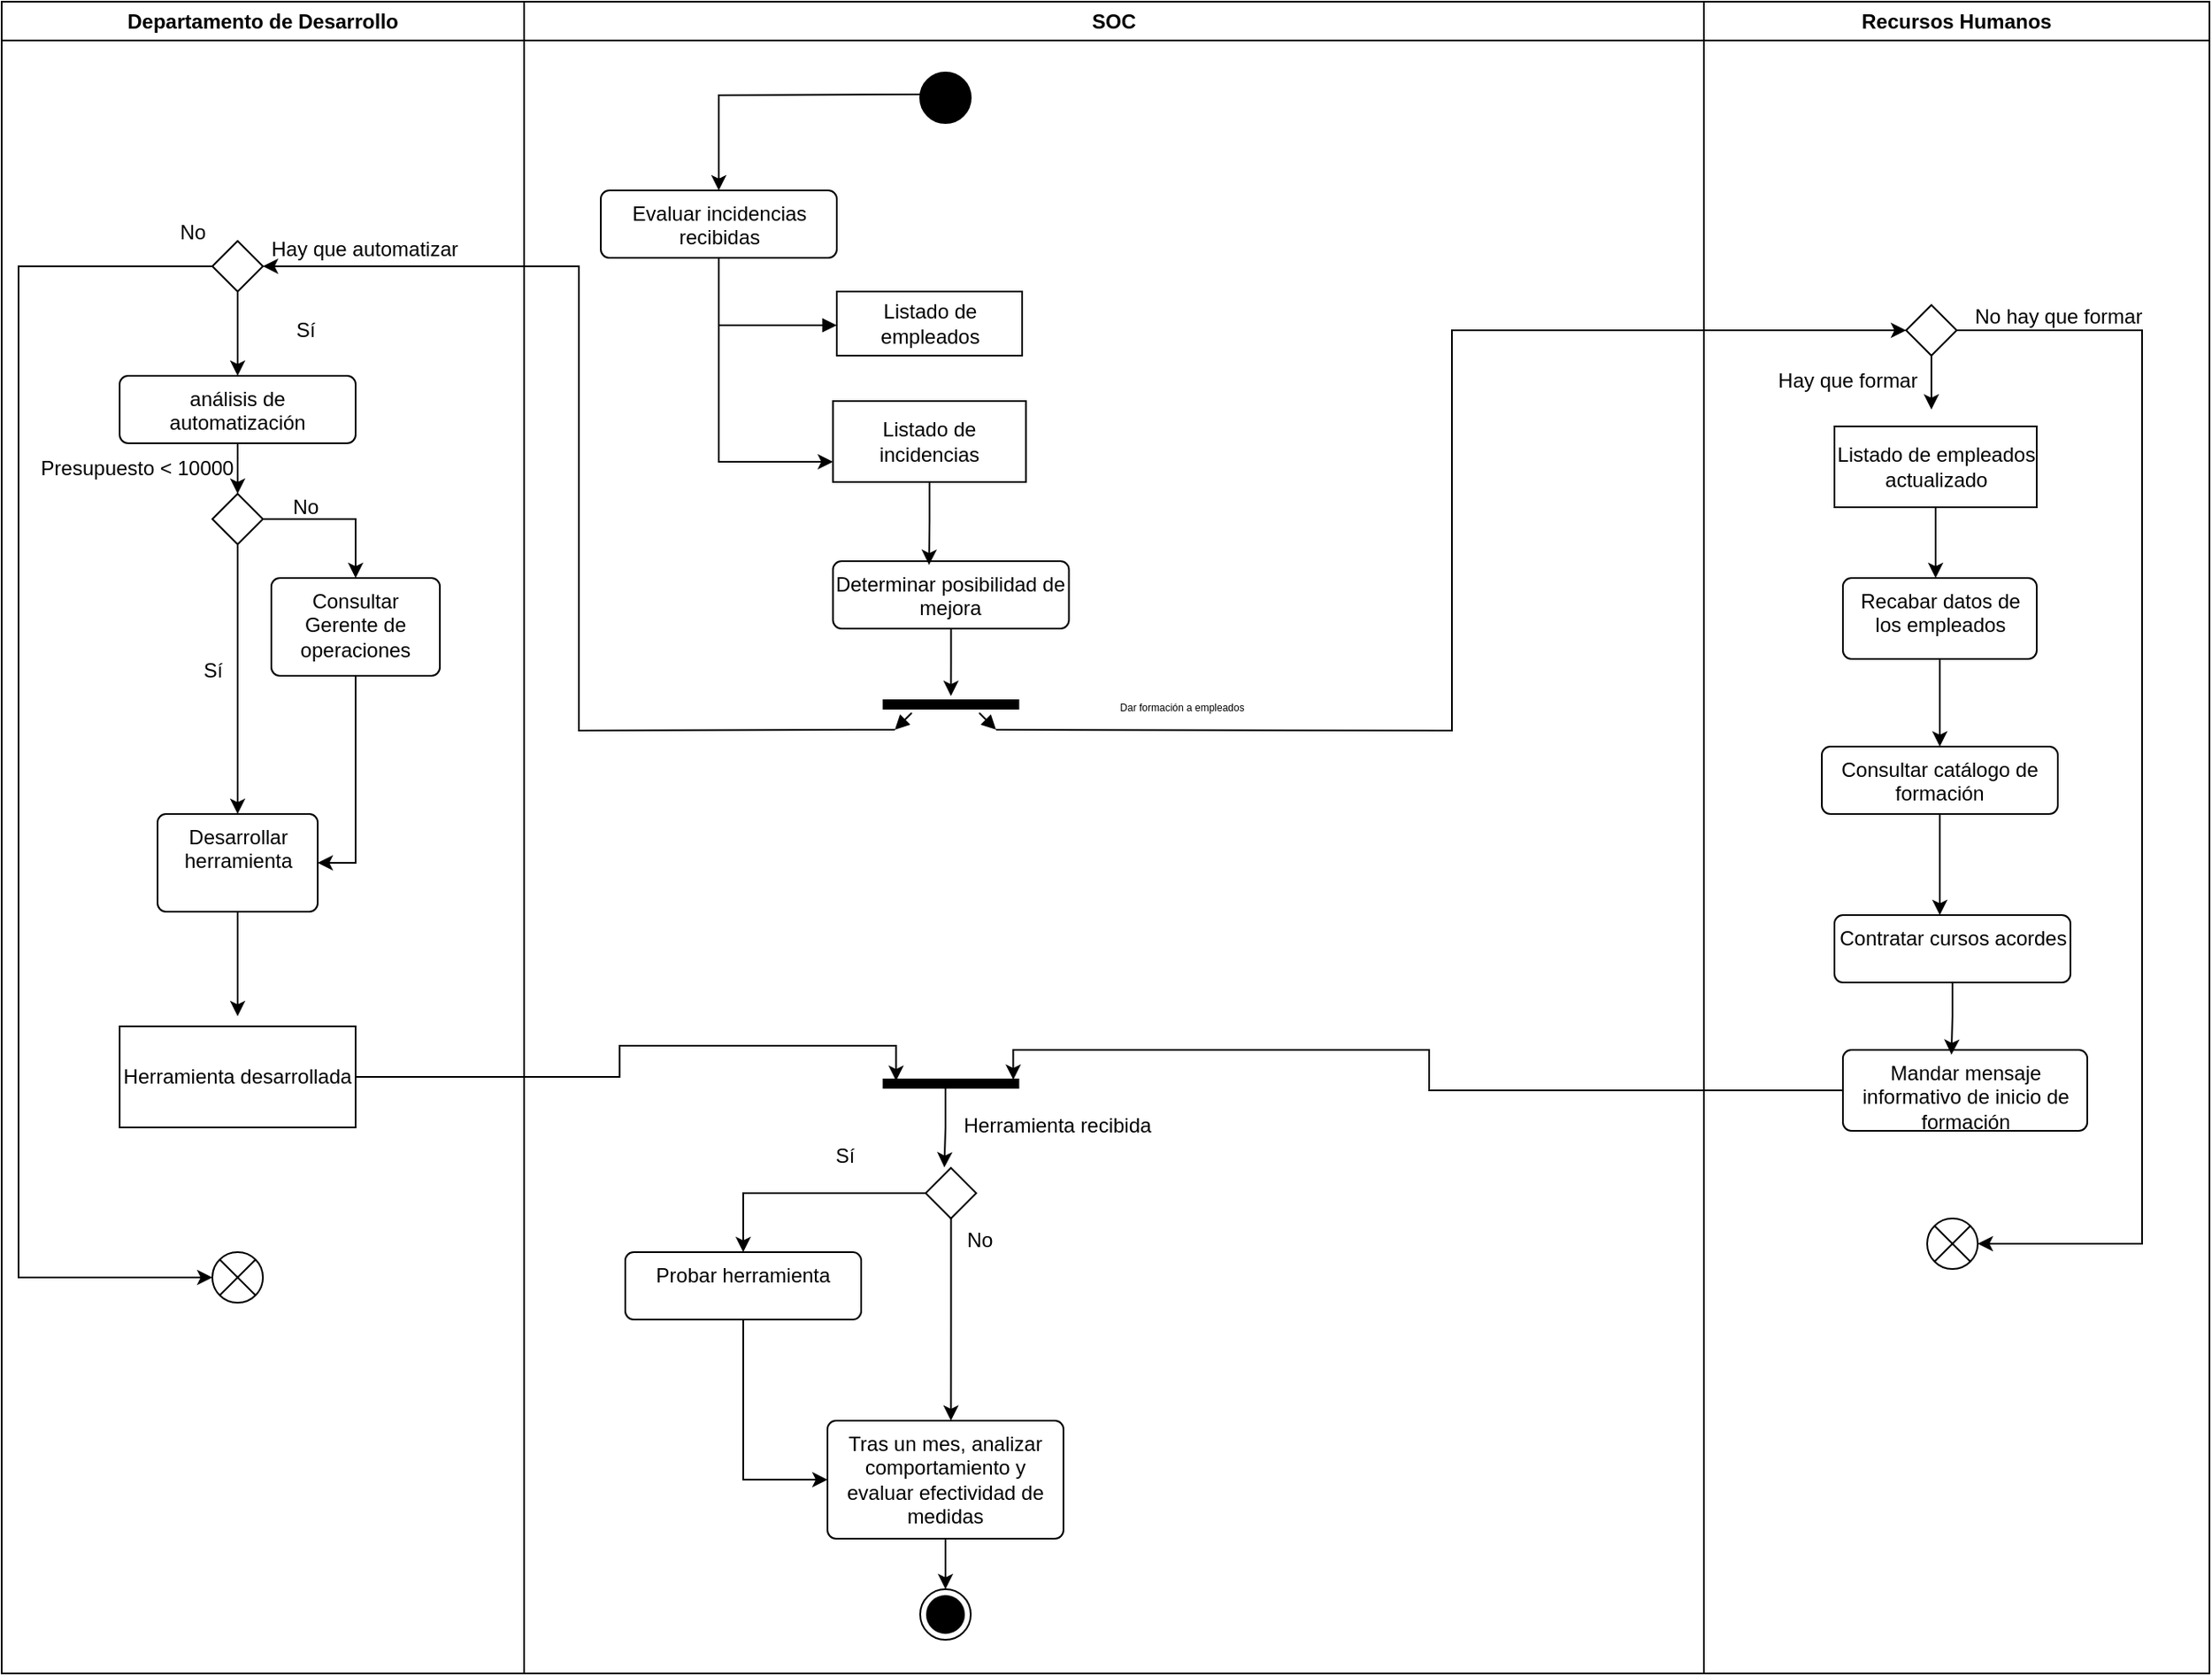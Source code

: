 <mxfile version="26.0.13">
  <diagram name="Page-1" id="e7e014a7-5840-1c2e-5031-d8a46d1fe8dd">
    <mxGraphModel dx="3502" dy="1178" grid="1" gridSize="10" guides="1" tooltips="1" connect="1" arrows="1" fold="1" page="1" pageScale="1" pageWidth="1169" pageHeight="826" background="none" math="0" shadow="0">
      <root>
        <mxCell id="0" />
        <mxCell id="1" parent="0" />
        <mxCell id="2" value="SOC" style="swimlane;whiteSpace=wrap" parent="1" vertex="1">
          <mxGeometry x="-10" y="128" width="700" height="992" as="geometry" />
        </mxCell>
        <mxCell id="DIddkETf8hI0wuYmJrWS-59" style="edgeStyle=orthogonalEdgeStyle;rounded=0;orthogonalLoop=1;jettySize=auto;html=1;entryX=0.5;entryY=0;entryDx=0;entryDy=0;" edge="1" parent="2" target="fPYJaFZdzipTab1vAfiD-42">
          <mxGeometry relative="1" as="geometry">
            <mxPoint x="235.0" y="55.0" as="sourcePoint" />
          </mxGeometry>
        </mxCell>
        <mxCell id="fPYJaFZdzipTab1vAfiD-103" style="edgeStyle=orthogonalEdgeStyle;rounded=0;orthogonalLoop=1;jettySize=auto;html=1;entryX=0;entryY=0.75;entryDx=0;entryDy=0;" parent="2" source="fPYJaFZdzipTab1vAfiD-42" target="fPYJaFZdzipTab1vAfiD-46" edge="1">
          <mxGeometry relative="1" as="geometry" />
        </mxCell>
        <mxCell id="fPYJaFZdzipTab1vAfiD-42" value="Evaluar incidencias recibidas&lt;div&gt;&lt;br&gt;&lt;/div&gt;" style="html=1;align=center;verticalAlign=top;rounded=1;absoluteArcSize=1;arcSize=10;dashed=0;whiteSpace=wrap;" parent="2" vertex="1">
          <mxGeometry x="45.5" y="112" width="140" height="40" as="geometry" />
        </mxCell>
        <mxCell id="fPYJaFZdzipTab1vAfiD-46" value="Listado de incidencias" style="html=1;align=center;verticalAlign=middle;rounded=0;absoluteArcSize=1;arcSize=10;dashed=0;whiteSpace=wrap;" parent="2" vertex="1">
          <mxGeometry x="183.25" y="237" width="114.5" height="48" as="geometry" />
        </mxCell>
        <mxCell id="fPYJaFZdzipTab1vAfiD-102" style="edgeStyle=orthogonalEdgeStyle;rounded=0;orthogonalLoop=1;jettySize=auto;html=1;entryX=0.5;entryY=0;entryDx=0;entryDy=0;" parent="2" source="fPYJaFZdzipTab1vAfiD-73" edge="1">
          <mxGeometry relative="1" as="geometry">
            <mxPoint x="253.25" y="412" as="targetPoint" />
          </mxGeometry>
        </mxCell>
        <mxCell id="fPYJaFZdzipTab1vAfiD-73" value="Determinar posibilidad de mejora&lt;div&gt;&lt;br&gt;&lt;/div&gt;" style="html=1;align=center;verticalAlign=top;rounded=1;absoluteArcSize=1;arcSize=10;dashed=0;whiteSpace=wrap;" parent="2" vertex="1">
          <mxGeometry x="183.25" y="332" width="140" height="40" as="geometry" />
        </mxCell>
        <mxCell id="fPYJaFZdzipTab1vAfiD-85" value="&lt;font style=&quot;font-size: 6px;&quot;&gt;Dar formación a empleados&lt;/font&gt;" style="text;html=1;align=center;verticalAlign=middle;resizable=0;points=[];autosize=1;strokeColor=none;fillColor=none;" parent="2" vertex="1">
          <mxGeometry x="340" y="402" width="100" height="30" as="geometry" />
        </mxCell>
        <mxCell id="fPYJaFZdzipTab1vAfiD-105" value="Listado de empleados" style="html=1;align=center;verticalAlign=middle;rounded=0;absoluteArcSize=1;arcSize=10;dashed=0;whiteSpace=wrap;" parent="2" vertex="1">
          <mxGeometry x="185.5" y="172" width="110" height="38" as="geometry" />
        </mxCell>
        <mxCell id="fPYJaFZdzipTab1vAfiD-108" value="" style="html=1;verticalAlign=bottom;labelBackgroundColor=none;endArrow=block;endFill=1;endSize=6;align=left;rounded=0;" parent="2" edge="1">
          <mxGeometry x="-1" relative="1" as="geometry">
            <mxPoint x="115.5" y="192" as="sourcePoint" />
            <mxPoint x="185.5" y="192" as="targetPoint" />
          </mxGeometry>
        </mxCell>
        <mxCell id="fPYJaFZdzipTab1vAfiD-109" style="edgeStyle=orthogonalEdgeStyle;rounded=0;orthogonalLoop=1;jettySize=auto;html=1;entryX=0.407;entryY=0.055;entryDx=0;entryDy=0;entryPerimeter=0;" parent="2" source="fPYJaFZdzipTab1vAfiD-46" target="fPYJaFZdzipTab1vAfiD-73" edge="1">
          <mxGeometry relative="1" as="geometry" />
        </mxCell>
        <mxCell id="DIddkETf8hI0wuYmJrWS-6" value="" style="html=1;points=[];perimeter=orthogonalPerimeter;fillColor=strokeColor;rotation=90;" vertex="1" parent="2">
          <mxGeometry x="250.75" y="377" width="5" height="80" as="geometry" />
        </mxCell>
        <mxCell id="DIddkETf8hI0wuYmJrWS-12" value="" style="html=1;verticalAlign=bottom;labelBackgroundColor=none;endArrow=block;endFill=1;rounded=0;" edge="1" parent="2">
          <mxGeometry width="160" relative="1" as="geometry">
            <mxPoint x="230" y="422" as="sourcePoint" />
            <mxPoint x="220" y="432" as="targetPoint" />
          </mxGeometry>
        </mxCell>
        <mxCell id="DIddkETf8hI0wuYmJrWS-13" value="" style="html=1;verticalAlign=bottom;labelBackgroundColor=none;endArrow=block;endFill=1;rounded=0;" edge="1" parent="2">
          <mxGeometry width="160" relative="1" as="geometry">
            <mxPoint x="270" y="422" as="sourcePoint" />
            <mxPoint x="280" y="432" as="targetPoint" />
          </mxGeometry>
        </mxCell>
        <mxCell id="DIddkETf8hI0wuYmJrWS-43" value="" style="html=1;points=[];perimeter=orthogonalPerimeter;fillColor=strokeColor;rotation=90;" vertex="1" parent="2">
          <mxGeometry x="250.75" y="602" width="5" height="80" as="geometry" />
        </mxCell>
        <mxCell id="DIddkETf8hI0wuYmJrWS-50" style="edgeStyle=orthogonalEdgeStyle;rounded=0;orthogonalLoop=1;jettySize=auto;html=1;entryX=0.5;entryY=0;entryDx=0;entryDy=0;" edge="1" parent="2" source="DIddkETf8hI0wuYmJrWS-46" target="DIddkETf8hI0wuYmJrWS-49">
          <mxGeometry relative="1" as="geometry" />
        </mxCell>
        <mxCell id="DIddkETf8hI0wuYmJrWS-52" style="edgeStyle=orthogonalEdgeStyle;rounded=0;orthogonalLoop=1;jettySize=auto;html=1;" edge="1" parent="2" source="DIddkETf8hI0wuYmJrWS-46">
          <mxGeometry relative="1" as="geometry">
            <mxPoint x="253.25" y="842" as="targetPoint" />
          </mxGeometry>
        </mxCell>
        <mxCell id="DIddkETf8hI0wuYmJrWS-46" value="" style="rhombus;" vertex="1" parent="2">
          <mxGeometry x="238.25" y="692" width="30" height="30" as="geometry" />
        </mxCell>
        <mxCell id="DIddkETf8hI0wuYmJrWS-47" style="edgeStyle=orthogonalEdgeStyle;rounded=0;orthogonalLoop=1;jettySize=auto;html=1;entryX=0.369;entryY=-0.01;entryDx=0;entryDy=0;entryPerimeter=0;" edge="1" parent="2" source="DIddkETf8hI0wuYmJrWS-43" target="DIddkETf8hI0wuYmJrWS-46">
          <mxGeometry relative="1" as="geometry">
            <Array as="points">
              <mxPoint x="250" y="668" />
              <mxPoint x="249" y="668" />
            </Array>
          </mxGeometry>
        </mxCell>
        <mxCell id="DIddkETf8hI0wuYmJrWS-48" value="Herramienta recibida" style="text;html=1;align=center;verticalAlign=middle;resizable=0;points=[];autosize=1;strokeColor=none;fillColor=none;" vertex="1" parent="2">
          <mxGeometry x="250.75" y="652" width="130" height="30" as="geometry" />
        </mxCell>
        <mxCell id="DIddkETf8hI0wuYmJrWS-49" value="Probar herramienta" style="html=1;align=center;verticalAlign=top;rounded=1;absoluteArcSize=1;arcSize=10;dashed=0;whiteSpace=wrap;" vertex="1" parent="2">
          <mxGeometry x="60" y="742" width="140" height="40" as="geometry" />
        </mxCell>
        <mxCell id="DIddkETf8hI0wuYmJrWS-57" value="" style="ellipse;html=1;shape=endState;fillColor=strokeColor;" vertex="1" parent="2">
          <mxGeometry x="235" y="942" width="30" height="30" as="geometry" />
        </mxCell>
        <mxCell id="DIddkETf8hI0wuYmJrWS-60" value="" style="ellipse;fillColor=strokeColor;html=1;" vertex="1" parent="2">
          <mxGeometry x="235" y="42" width="30" height="30" as="geometry" />
        </mxCell>
        <mxCell id="4" value="Departamento de Desarrollo" style="swimlane;whiteSpace=wrap" parent="1" vertex="1">
          <mxGeometry x="-320" y="128" width="310" height="992" as="geometry" />
        </mxCell>
        <mxCell id="DIddkETf8hI0wuYmJrWS-24" style="edgeStyle=orthogonalEdgeStyle;rounded=0;orthogonalLoop=1;jettySize=auto;html=1;entryX=0.5;entryY=0;entryDx=0;entryDy=0;" edge="1" parent="4" source="fPYJaFZdzipTab1vAfiD-113" target="DIddkETf8hI0wuYmJrWS-23">
          <mxGeometry relative="1" as="geometry" />
        </mxCell>
        <mxCell id="fPYJaFZdzipTab1vAfiD-113" value="análisis de automatización" style="html=1;align=center;verticalAlign=top;rounded=1;absoluteArcSize=1;arcSize=10;dashed=0;whiteSpace=wrap;" parent="4" vertex="1">
          <mxGeometry x="70" y="222" width="140" height="40" as="geometry" />
        </mxCell>
        <mxCell id="DIddkETf8hI0wuYmJrWS-21" style="edgeStyle=orthogonalEdgeStyle;rounded=0;orthogonalLoop=1;jettySize=auto;html=1;entryX=0.5;entryY=0;entryDx=0;entryDy=0;" edge="1" parent="4" source="DIddkETf8hI0wuYmJrWS-20" target="fPYJaFZdzipTab1vAfiD-113">
          <mxGeometry relative="1" as="geometry" />
        </mxCell>
        <mxCell id="DIddkETf8hI0wuYmJrWS-42" style="edgeStyle=orthogonalEdgeStyle;rounded=0;orthogonalLoop=1;jettySize=auto;html=1;entryX=0;entryY=0.5;entryDx=0;entryDy=0;" edge="1" parent="4" source="DIddkETf8hI0wuYmJrWS-20" target="DIddkETf8hI0wuYmJrWS-41">
          <mxGeometry relative="1" as="geometry">
            <Array as="points">
              <mxPoint x="10" y="157" />
              <mxPoint x="10" y="757" />
            </Array>
          </mxGeometry>
        </mxCell>
        <mxCell id="DIddkETf8hI0wuYmJrWS-20" value="" style="rhombus;" vertex="1" parent="4">
          <mxGeometry x="125" y="142" width="30" height="30" as="geometry" />
        </mxCell>
        <mxCell id="DIddkETf8hI0wuYmJrWS-22" value="Hay que automatizar" style="text;html=1;align=center;verticalAlign=middle;resizable=0;points=[];autosize=1;strokeColor=none;fillColor=none;" vertex="1" parent="4">
          <mxGeometry x="150" y="132" width="130" height="30" as="geometry" />
        </mxCell>
        <mxCell id="DIddkETf8hI0wuYmJrWS-28" style="edgeStyle=orthogonalEdgeStyle;rounded=0;orthogonalLoop=1;jettySize=auto;html=1;entryX=0.5;entryY=0;entryDx=0;entryDy=0;" edge="1" parent="4" source="DIddkETf8hI0wuYmJrWS-23" target="DIddkETf8hI0wuYmJrWS-26">
          <mxGeometry relative="1" as="geometry" />
        </mxCell>
        <mxCell id="DIddkETf8hI0wuYmJrWS-29" style="edgeStyle=orthogonalEdgeStyle;rounded=0;orthogonalLoop=1;jettySize=auto;html=1;entryX=0.5;entryY=0;entryDx=0;entryDy=0;" edge="1" parent="4" source="DIddkETf8hI0wuYmJrWS-23" target="DIddkETf8hI0wuYmJrWS-27">
          <mxGeometry relative="1" as="geometry" />
        </mxCell>
        <mxCell id="DIddkETf8hI0wuYmJrWS-23" value="" style="rhombus;" vertex="1" parent="4">
          <mxGeometry x="125" y="292" width="30" height="30" as="geometry" />
        </mxCell>
        <mxCell id="DIddkETf8hI0wuYmJrWS-37" style="edgeStyle=orthogonalEdgeStyle;rounded=0;orthogonalLoop=1;jettySize=auto;html=1;" edge="1" parent="4" source="DIddkETf8hI0wuYmJrWS-26">
          <mxGeometry relative="1" as="geometry">
            <mxPoint x="140.0" y="602" as="targetPoint" />
          </mxGeometry>
        </mxCell>
        <mxCell id="DIddkETf8hI0wuYmJrWS-26" value="&lt;div&gt;&lt;span style=&quot;background-color: transparent; color: light-dark(rgb(0, 0, 0), rgb(255, 255, 255));&quot;&gt;Desarrollar herramienta&lt;/span&gt;&lt;/div&gt;" style="html=1;align=center;verticalAlign=top;rounded=1;absoluteArcSize=1;arcSize=10;dashed=0;whiteSpace=wrap;" vertex="1" parent="4">
          <mxGeometry x="92.5" y="482" width="95" height="58" as="geometry" />
        </mxCell>
        <mxCell id="DIddkETf8hI0wuYmJrWS-36" style="edgeStyle=orthogonalEdgeStyle;rounded=0;orthogonalLoop=1;jettySize=auto;html=1;entryX=1;entryY=0.5;entryDx=0;entryDy=0;" edge="1" parent="4" source="DIddkETf8hI0wuYmJrWS-27" target="DIddkETf8hI0wuYmJrWS-26">
          <mxGeometry relative="1" as="geometry" />
        </mxCell>
        <mxCell id="DIddkETf8hI0wuYmJrWS-27" value="&lt;div&gt;Consultar Gerente de operaciones&lt;/div&gt;" style="html=1;align=center;verticalAlign=top;rounded=1;absoluteArcSize=1;arcSize=10;dashed=0;whiteSpace=wrap;" vertex="1" parent="4">
          <mxGeometry x="160" y="342" width="100" height="58" as="geometry" />
        </mxCell>
        <mxCell id="DIddkETf8hI0wuYmJrWS-30" value="Presupuesto &amp;lt; 10000" style="text;html=1;align=center;verticalAlign=middle;resizable=0;points=[];autosize=1;strokeColor=none;fillColor=none;" vertex="1" parent="4">
          <mxGeometry x="10" y="262" width="140" height="30" as="geometry" />
        </mxCell>
        <mxCell id="DIddkETf8hI0wuYmJrWS-32" value="Sí" style="text;html=1;align=center;verticalAlign=middle;resizable=0;points=[];autosize=1;strokeColor=none;fillColor=none;" vertex="1" parent="4">
          <mxGeometry x="110" y="382" width="30" height="30" as="geometry" />
        </mxCell>
        <mxCell id="DIddkETf8hI0wuYmJrWS-33" value="No" style="text;html=1;align=center;verticalAlign=middle;resizable=0;points=[];autosize=1;strokeColor=none;fillColor=none;" vertex="1" parent="4">
          <mxGeometry x="160" y="285" width="40" height="30" as="geometry" />
        </mxCell>
        <mxCell id="DIddkETf8hI0wuYmJrWS-38" value="Herramienta desarrollada" style="html=1;align=center;verticalAlign=middle;rounded=0;absoluteArcSize=1;arcSize=10;dashed=0;whiteSpace=wrap;" vertex="1" parent="4">
          <mxGeometry x="70" y="608" width="140" height="60" as="geometry" />
        </mxCell>
        <mxCell id="DIddkETf8hI0wuYmJrWS-41" value="" style="shape=sumEllipse;perimeter=ellipsePerimeter;html=1;backgroundOutline=1;" vertex="1" parent="4">
          <mxGeometry x="125" y="742" width="30" height="30" as="geometry" />
        </mxCell>
        <mxCell id="DIddkETf8hI0wuYmJrWS-35" value="No" style="text;html=1;align=center;verticalAlign=middle;resizable=0;points=[];autosize=1;strokeColor=none;fillColor=none;" vertex="1" parent="4">
          <mxGeometry x="92.5" y="122" width="40" height="30" as="geometry" />
        </mxCell>
        <mxCell id="3" value="Recursos Humanos" style="swimlane;whiteSpace=wrap" parent="1" vertex="1">
          <mxGeometry x="690" y="128" width="300" height="992" as="geometry" />
        </mxCell>
        <mxCell id="fPYJaFZdzipTab1vAfiD-88" style="edgeStyle=orthogonalEdgeStyle;rounded=0;orthogonalLoop=1;jettySize=auto;html=1;" parent="3" source="fPYJaFZdzipTab1vAfiD-86" edge="1">
          <mxGeometry relative="1" as="geometry">
            <mxPoint x="137.5" y="342" as="targetPoint" />
          </mxGeometry>
        </mxCell>
        <mxCell id="fPYJaFZdzipTab1vAfiD-86" value="Listado de empleados actualizado" style="html=1;align=center;verticalAlign=middle;rounded=0;absoluteArcSize=1;arcSize=10;dashed=0;whiteSpace=wrap;" parent="3" vertex="1">
          <mxGeometry x="77.5" y="252" width="120" height="48" as="geometry" />
        </mxCell>
        <mxCell id="fPYJaFZdzipTab1vAfiD-90" style="edgeStyle=orthogonalEdgeStyle;rounded=0;orthogonalLoop=1;jettySize=auto;html=1;" parent="3" source="fPYJaFZdzipTab1vAfiD-89" edge="1">
          <mxGeometry relative="1" as="geometry">
            <mxPoint x="140.0" y="442" as="targetPoint" />
          </mxGeometry>
        </mxCell>
        <mxCell id="fPYJaFZdzipTab1vAfiD-89" value="Recabar datos de los empleados&lt;div&gt;&lt;br&gt;&lt;/div&gt;" style="html=1;align=center;verticalAlign=top;rounded=1;absoluteArcSize=1;arcSize=10;dashed=0;whiteSpace=wrap;" parent="3" vertex="1">
          <mxGeometry x="82.5" y="342" width="115" height="48" as="geometry" />
        </mxCell>
        <mxCell id="fPYJaFZdzipTab1vAfiD-93" style="edgeStyle=orthogonalEdgeStyle;rounded=0;orthogonalLoop=1;jettySize=auto;html=1;" parent="3" source="fPYJaFZdzipTab1vAfiD-92" edge="1">
          <mxGeometry relative="1" as="geometry">
            <mxPoint x="140" y="542" as="targetPoint" />
          </mxGeometry>
        </mxCell>
        <mxCell id="fPYJaFZdzipTab1vAfiD-92" value="Consultar catálogo de formación" style="html=1;align=center;verticalAlign=top;rounded=1;absoluteArcSize=1;arcSize=10;dashed=0;whiteSpace=wrap;" parent="3" vertex="1">
          <mxGeometry x="70" y="442" width="140" height="40" as="geometry" />
        </mxCell>
        <mxCell id="fPYJaFZdzipTab1vAfiD-94" value="Contratar cursos acordes" style="html=1;align=center;verticalAlign=top;rounded=1;absoluteArcSize=1;arcSize=10;dashed=0;whiteSpace=wrap;" parent="3" vertex="1">
          <mxGeometry x="77.5" y="542" width="140" height="40" as="geometry" />
        </mxCell>
        <mxCell id="fPYJaFZdzipTab1vAfiD-95" value="" style="shape=sumEllipse;perimeter=ellipsePerimeter;html=1;backgroundOutline=1;" parent="3" vertex="1">
          <mxGeometry x="132.5" y="722" width="30" height="30" as="geometry" />
        </mxCell>
        <mxCell id="fPYJaFZdzipTab1vAfiD-96" value="Mandar mensaje informativo de inicio de formación" style="html=1;align=center;verticalAlign=top;rounded=1;absoluteArcSize=1;arcSize=10;dashed=0;whiteSpace=wrap;" parent="3" vertex="1">
          <mxGeometry x="82.5" y="622" width="145" height="48" as="geometry" />
        </mxCell>
        <mxCell id="fPYJaFZdzipTab1vAfiD-98" style="edgeStyle=orthogonalEdgeStyle;rounded=0;orthogonalLoop=1;jettySize=auto;html=1;entryX=0.444;entryY=0.059;entryDx=0;entryDy=0;entryPerimeter=0;" parent="3" source="fPYJaFZdzipTab1vAfiD-94" target="fPYJaFZdzipTab1vAfiD-96" edge="1">
          <mxGeometry relative="1" as="geometry" />
        </mxCell>
        <mxCell id="DIddkETf8hI0wuYmJrWS-16" style="edgeStyle=orthogonalEdgeStyle;rounded=0;orthogonalLoop=1;jettySize=auto;html=1;" edge="1" parent="3" source="DIddkETf8hI0wuYmJrWS-15">
          <mxGeometry relative="1" as="geometry">
            <mxPoint x="135" y="242" as="targetPoint" />
          </mxGeometry>
        </mxCell>
        <mxCell id="DIddkETf8hI0wuYmJrWS-18" style="edgeStyle=orthogonalEdgeStyle;rounded=0;orthogonalLoop=1;jettySize=auto;html=1;entryX=1;entryY=0.5;entryDx=0;entryDy=0;" edge="1" parent="3" source="DIddkETf8hI0wuYmJrWS-15" target="fPYJaFZdzipTab1vAfiD-95">
          <mxGeometry relative="1" as="geometry">
            <Array as="points">
              <mxPoint x="260" y="195" />
              <mxPoint x="260" y="737" />
            </Array>
          </mxGeometry>
        </mxCell>
        <mxCell id="DIddkETf8hI0wuYmJrWS-15" value="" style="rhombus;" vertex="1" parent="3">
          <mxGeometry x="120" y="180" width="30" height="30" as="geometry" />
        </mxCell>
        <mxCell id="DIddkETf8hI0wuYmJrWS-17" value="Hay que formar" style="text;html=1;align=center;verticalAlign=middle;resizable=0;points=[];autosize=1;strokeColor=none;fillColor=none;" vertex="1" parent="3">
          <mxGeometry x="30" y="210" width="110" height="30" as="geometry" />
        </mxCell>
        <mxCell id="DIddkETf8hI0wuYmJrWS-19" value="No hay que formar" style="text;html=1;align=center;verticalAlign=middle;resizable=0;points=[];autosize=1;strokeColor=none;fillColor=none;" vertex="1" parent="3">
          <mxGeometry x="150" y="172" width="120" height="30" as="geometry" />
        </mxCell>
        <mxCell id="DIddkETf8hI0wuYmJrWS-8" style="edgeStyle=orthogonalEdgeStyle;rounded=0;orthogonalLoop=1;jettySize=auto;html=1;entryX=1;entryY=0.5;entryDx=0;entryDy=0;" edge="1" parent="1" target="DIddkETf8hI0wuYmJrWS-20">
          <mxGeometry relative="1" as="geometry">
            <mxPoint x="210" y="560" as="sourcePoint" />
          </mxGeometry>
        </mxCell>
        <mxCell id="DIddkETf8hI0wuYmJrWS-9" style="edgeStyle=orthogonalEdgeStyle;rounded=0;orthogonalLoop=1;jettySize=auto;html=1;entryX=0;entryY=0.5;entryDx=0;entryDy=0;" edge="1" parent="1" target="DIddkETf8hI0wuYmJrWS-15">
          <mxGeometry relative="1" as="geometry">
            <mxPoint x="270" y="560" as="sourcePoint" />
          </mxGeometry>
        </mxCell>
        <mxCell id="DIddkETf8hI0wuYmJrWS-34" value="Sí" style="text;html=1;align=center;verticalAlign=middle;resizable=0;points=[];autosize=1;strokeColor=none;fillColor=none;" vertex="1" parent="1">
          <mxGeometry x="-155" y="308" width="30" height="30" as="geometry" />
        </mxCell>
        <mxCell id="DIddkETf8hI0wuYmJrWS-44" style="edgeStyle=orthogonalEdgeStyle;rounded=0;orthogonalLoop=1;jettySize=auto;html=1;entryX=0.167;entryY=0.907;entryDx=0;entryDy=0;entryPerimeter=0;" edge="1" parent="1" source="DIddkETf8hI0wuYmJrWS-38" target="DIddkETf8hI0wuYmJrWS-43">
          <mxGeometry relative="1" as="geometry">
            <mxPoint x="200" y="740" as="targetPoint" />
          </mxGeometry>
        </mxCell>
        <mxCell id="DIddkETf8hI0wuYmJrWS-45" style="edgeStyle=orthogonalEdgeStyle;rounded=0;orthogonalLoop=1;jettySize=auto;html=1;entryX=0.04;entryY=0.038;entryDx=0;entryDy=0;entryPerimeter=0;" edge="1" parent="1" source="fPYJaFZdzipTab1vAfiD-96" target="DIddkETf8hI0wuYmJrWS-43">
          <mxGeometry relative="1" as="geometry">
            <mxPoint x="280" y="760" as="targetPoint" />
            <Array as="points">
              <mxPoint x="527" y="774" />
              <mxPoint x="527" y="750" />
              <mxPoint x="280" y="750" />
            </Array>
          </mxGeometry>
        </mxCell>
        <mxCell id="DIddkETf8hI0wuYmJrWS-51" value="Sí" style="text;html=1;align=center;verticalAlign=middle;resizable=0;points=[];autosize=1;strokeColor=none;fillColor=none;" vertex="1" parent="1">
          <mxGeometry x="165" y="798" width="30" height="30" as="geometry" />
        </mxCell>
        <mxCell id="DIddkETf8hI0wuYmJrWS-53" value="No" style="text;html=1;align=center;verticalAlign=middle;resizable=0;points=[];autosize=1;strokeColor=none;fillColor=none;" vertex="1" parent="1">
          <mxGeometry x="240" y="848" width="40" height="30" as="geometry" />
        </mxCell>
        <mxCell id="DIddkETf8hI0wuYmJrWS-56" style="edgeStyle=orthogonalEdgeStyle;rounded=0;orthogonalLoop=1;jettySize=auto;html=1;" edge="1" parent="1" source="DIddkETf8hI0wuYmJrWS-55">
          <mxGeometry relative="1" as="geometry">
            <mxPoint x="240" y="1070" as="targetPoint" />
          </mxGeometry>
        </mxCell>
        <mxCell id="DIddkETf8hI0wuYmJrWS-55" value="Tras un mes, analizar comportamiento y evaluar efectividad de medidas" style="html=1;align=center;verticalAlign=top;rounded=1;absoluteArcSize=1;arcSize=10;dashed=0;whiteSpace=wrap;" vertex="1" parent="1">
          <mxGeometry x="170" y="970" width="140" height="70" as="geometry" />
        </mxCell>
        <mxCell id="DIddkETf8hI0wuYmJrWS-58" style="edgeStyle=orthogonalEdgeStyle;rounded=0;orthogonalLoop=1;jettySize=auto;html=1;entryX=0;entryY=0.5;entryDx=0;entryDy=0;" edge="1" parent="1" source="DIddkETf8hI0wuYmJrWS-49" target="DIddkETf8hI0wuYmJrWS-55">
          <mxGeometry relative="1" as="geometry" />
        </mxCell>
      </root>
    </mxGraphModel>
  </diagram>
</mxfile>
